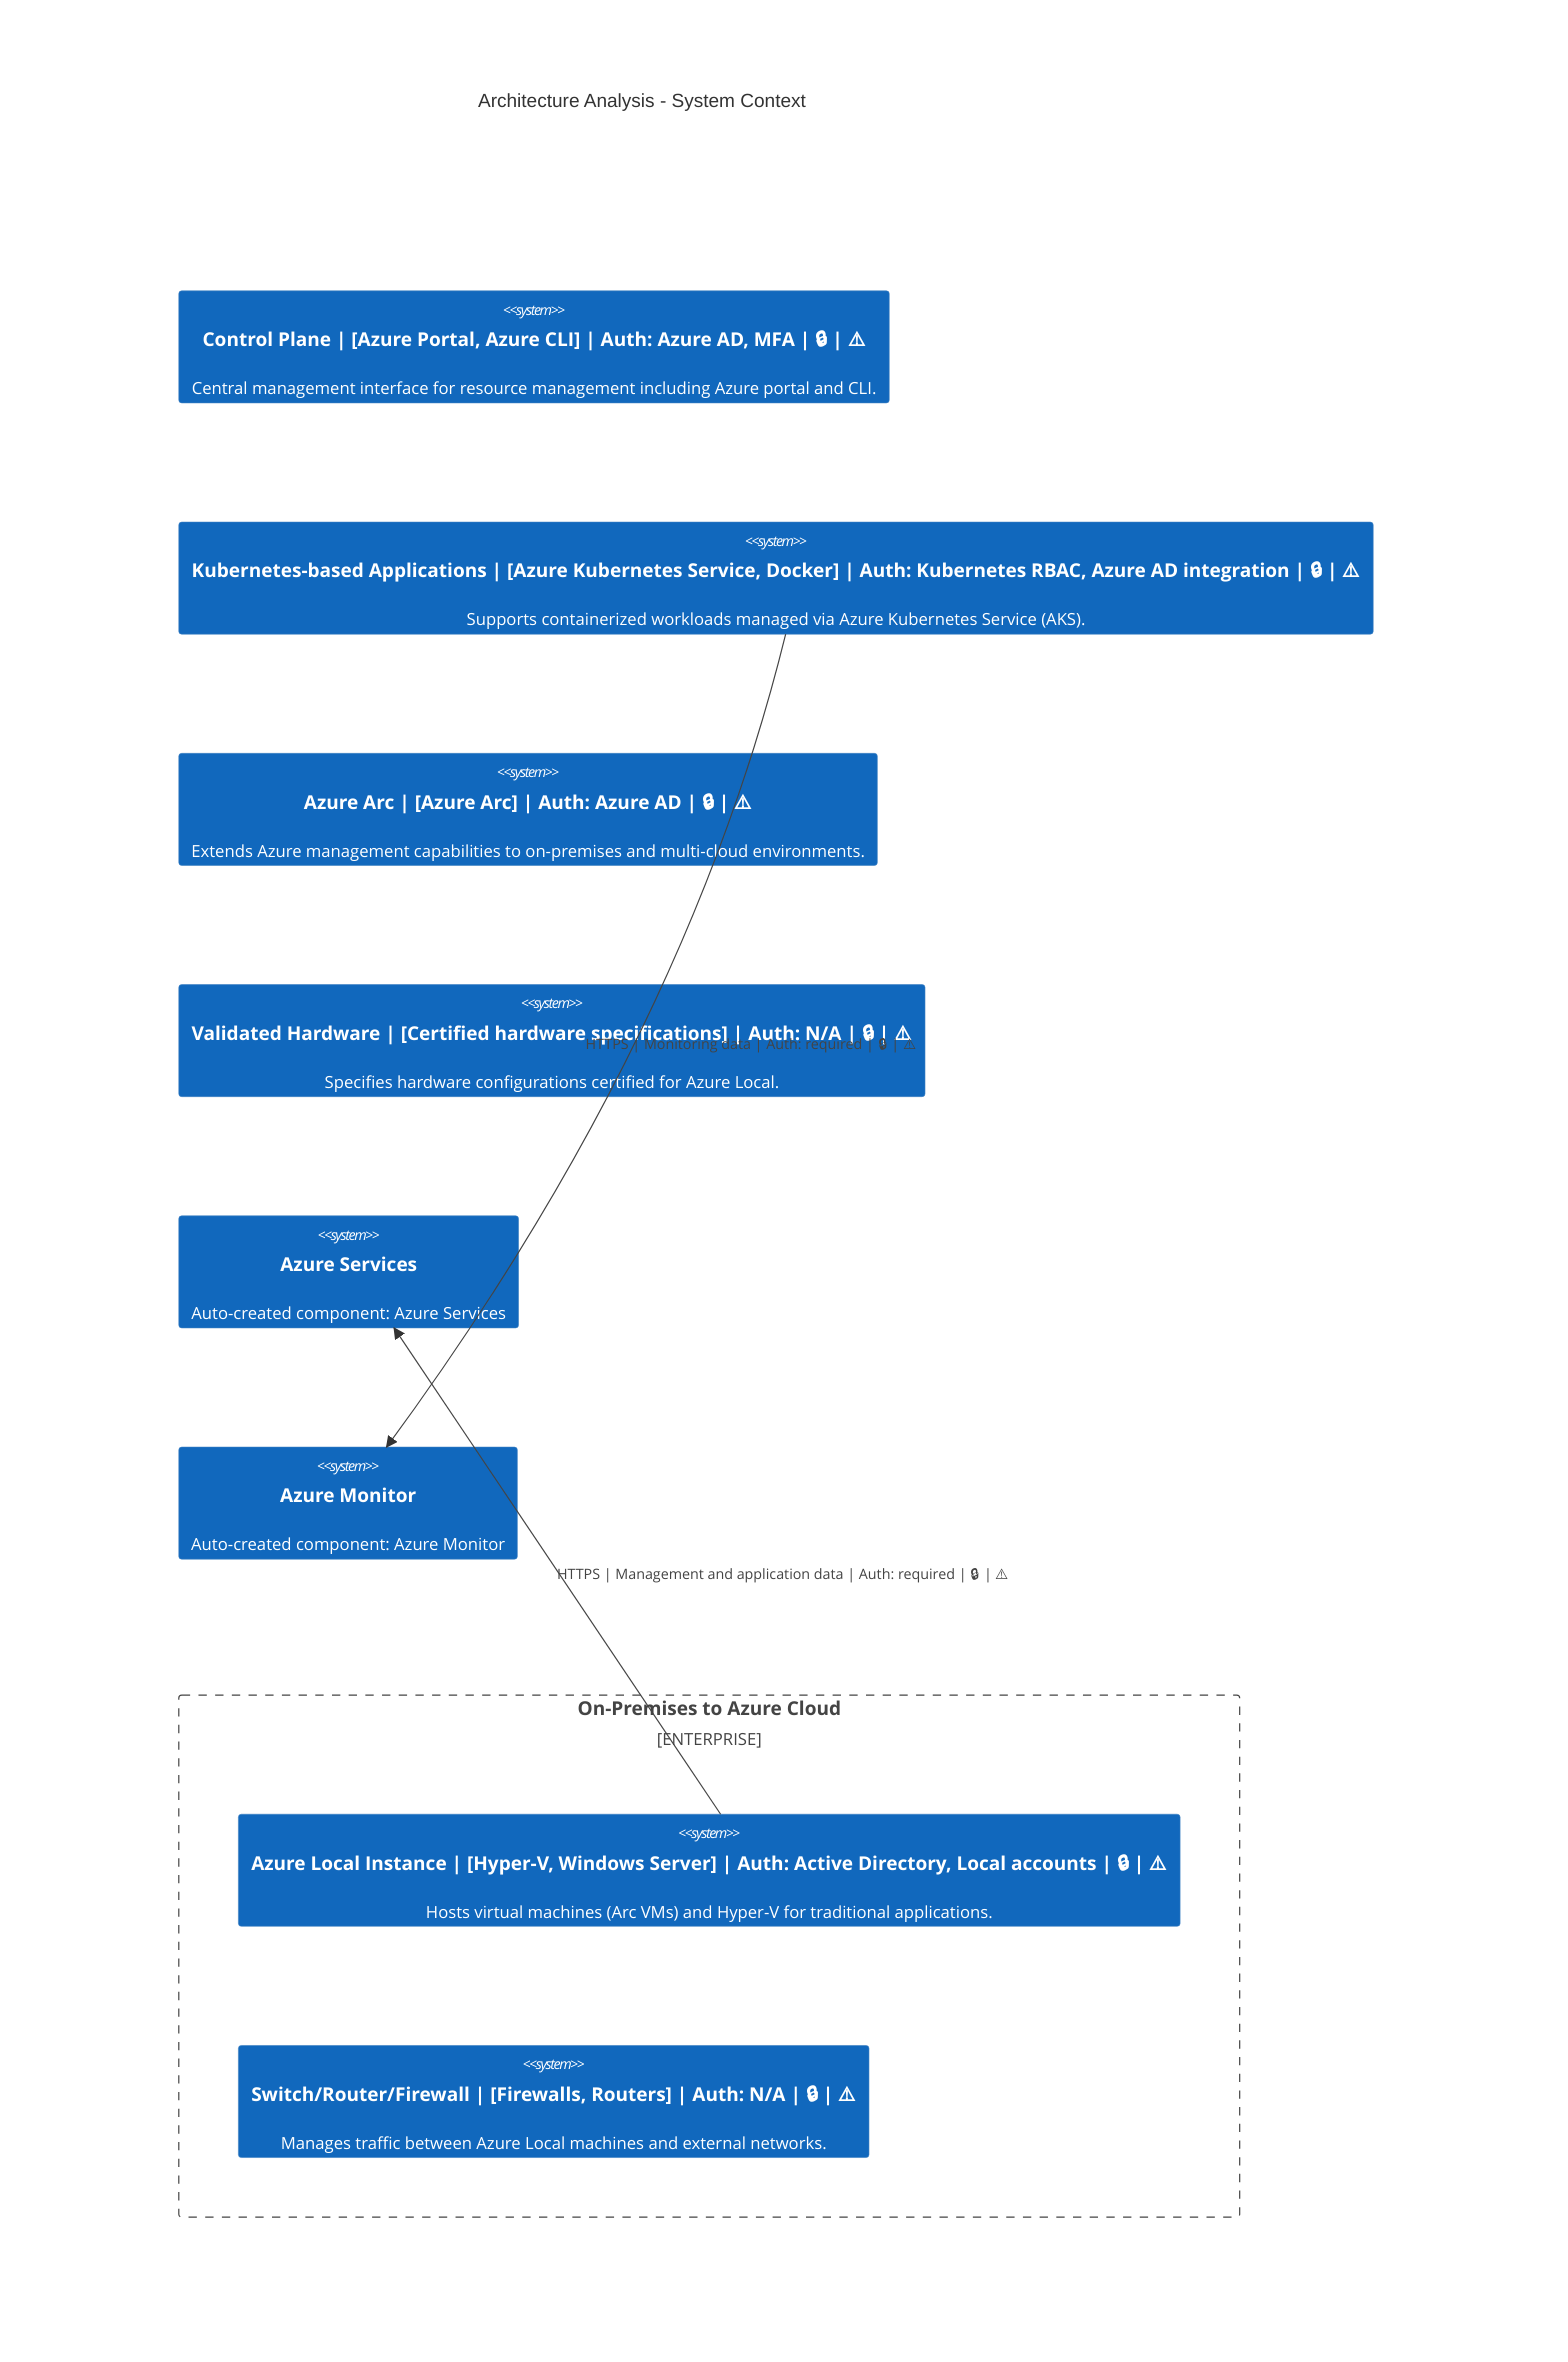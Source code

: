 C4Context
    title Architecture Analysis - System Context
    Enterprise_Boundary(tb_On_Premises_to_Azure_Cloud, "On-Premises to Azure Cloud") {
        System(Azure_Local_Instance, "Azure Local Instance | [Hyper-V, Windows Server] | Auth: Active Directory, Local accounts | 🔒 | ⚠️", "Hosts virtual machines (Arc VMs) and Hyper-V for traditional applications.")
        System(Switch_Router_Firewall, "Switch/Router/Firewall | [Firewalls, Routers] | Auth: N/A | 🔒 | ⚠️", "Manages traffic between Azure Local machines and external networks.")
    }
    System(Control_Plane, "Control Plane | [Azure Portal, Azure CLI] | Auth: Azure AD, MFA | 🔒 | ⚠️", "Central management interface for resource management including Azure portal and CLI.")
    System(Kubernetes_based_Applications, "Kubernetes-based Applications | [Azure Kubernetes Service, Docker] | Auth: Kubernetes RBAC, Azure AD integration | 🔒 | ⚠️", "Supports containerized workloads managed via Azure Kubernetes Service (AKS).")
    System(Azure_Arc, "Azure Arc | [Azure Arc] | Auth: Azure AD | 🔒 | ⚠️", "Extends Azure management capabilities to on-premises and multi-cloud environments.")
    System(Validated_Hardware, "Validated Hardware | [Certified hardware specifications] | Auth: N/A | 🔒 | ⚠️", "Specifies hardware configurations certified for Azure Local.")
    System(Azure_Services, "Azure Services", "Auto-created component: Azure Services")
    System(Azure_Monitor, "Azure Monitor", "Auto-created component: Azure Monitor")

    Rel(Azure_Local_Instance, Azure_Services, "HTTPS | Management and application data | Auth: required | 🔒 | ⚠️")
    Rel(Kubernetes_based_Applications, Azure_Monitor, "HTTPS | Monitoring data | Auth: required | 🔒 | ⚠️")